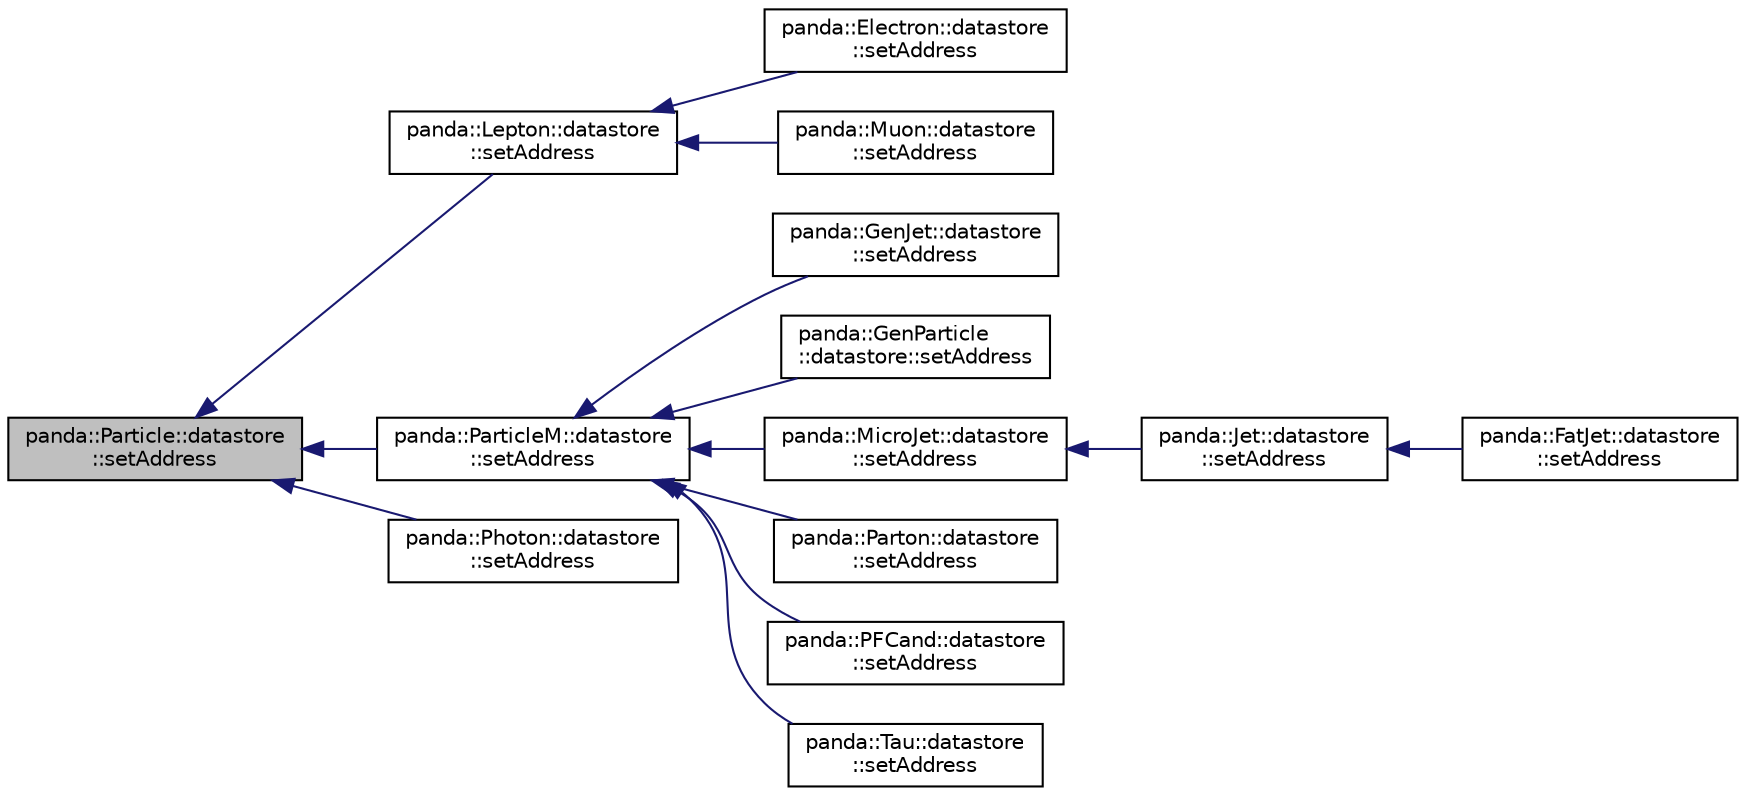 digraph "panda::Particle::datastore::setAddress"
{
 // INTERACTIVE_SVG=YES
  edge [fontname="Helvetica",fontsize="10",labelfontname="Helvetica",labelfontsize="10"];
  node [fontname="Helvetica",fontsize="10",shape=record];
  rankdir="LR";
  Node1 [label="panda::Particle::datastore\l::setAddress",height=0.2,width=0.4,color="black", fillcolor="grey75", style="filled" fontcolor="black"];
  Node1 -> Node2 [dir="back",color="midnightblue",fontsize="10",style="solid"];
  Node2 [label="panda::Lepton::datastore\l::setAddress",height=0.2,width=0.4,color="black", fillcolor="white", style="filled",URL="$structpanda_1_1Lepton_1_1datastore.html#a01bc67f154130787caab05786b3169c6"];
  Node2 -> Node3 [dir="back",color="midnightblue",fontsize="10",style="solid"];
  Node3 [label="panda::Electron::datastore\l::setAddress",height=0.2,width=0.4,color="black", fillcolor="white", style="filled",URL="$structpanda_1_1Electron_1_1datastore.html#a71a4b440953afe1b0252d462753b74f1"];
  Node2 -> Node4 [dir="back",color="midnightblue",fontsize="10",style="solid"];
  Node4 [label="panda::Muon::datastore\l::setAddress",height=0.2,width=0.4,color="black", fillcolor="white", style="filled",URL="$structpanda_1_1Muon_1_1datastore.html#a04e66e2ffe68566cbba217d5682c8288"];
  Node1 -> Node5 [dir="back",color="midnightblue",fontsize="10",style="solid"];
  Node5 [label="panda::ParticleM::datastore\l::setAddress",height=0.2,width=0.4,color="black", fillcolor="white", style="filled",URL="$structpanda_1_1ParticleM_1_1datastore.html#ab9f9e7afb145c12941baa10892ed1811"];
  Node5 -> Node6 [dir="back",color="midnightblue",fontsize="10",style="solid"];
  Node6 [label="panda::GenJet::datastore\l::setAddress",height=0.2,width=0.4,color="black", fillcolor="white", style="filled",URL="$structpanda_1_1GenJet_1_1datastore.html#a7afa28bd4468d7ecb3c4c086d46ee6cf"];
  Node5 -> Node7 [dir="back",color="midnightblue",fontsize="10",style="solid"];
  Node7 [label="panda::GenParticle\l::datastore::setAddress",height=0.2,width=0.4,color="black", fillcolor="white", style="filled",URL="$structpanda_1_1GenParticle_1_1datastore.html#ae55290c7499a0b5c80309462637d9e73"];
  Node5 -> Node8 [dir="back",color="midnightblue",fontsize="10",style="solid"];
  Node8 [label="panda::MicroJet::datastore\l::setAddress",height=0.2,width=0.4,color="black", fillcolor="white", style="filled",URL="$structpanda_1_1MicroJet_1_1datastore.html#a475b19becb4a39eb0248e8b9c785feb3"];
  Node8 -> Node9 [dir="back",color="midnightblue",fontsize="10",style="solid"];
  Node9 [label="panda::Jet::datastore\l::setAddress",height=0.2,width=0.4,color="black", fillcolor="white", style="filled",URL="$structpanda_1_1Jet_1_1datastore.html#aba38557e272994b9913ffbe323892d7d"];
  Node9 -> Node10 [dir="back",color="midnightblue",fontsize="10",style="solid"];
  Node10 [label="panda::FatJet::datastore\l::setAddress",height=0.2,width=0.4,color="black", fillcolor="white", style="filled",URL="$structpanda_1_1FatJet_1_1datastore.html#a0064ba6151edcef6eb9d4c5b6a9fdcf7"];
  Node5 -> Node11 [dir="back",color="midnightblue",fontsize="10",style="solid"];
  Node11 [label="panda::Parton::datastore\l::setAddress",height=0.2,width=0.4,color="black", fillcolor="white", style="filled",URL="$structpanda_1_1Parton_1_1datastore.html#a2348c36dbc9d5f769fac19fcb9582e5a"];
  Node5 -> Node12 [dir="back",color="midnightblue",fontsize="10",style="solid"];
  Node12 [label="panda::PFCand::datastore\l::setAddress",height=0.2,width=0.4,color="black", fillcolor="white", style="filled",URL="$structpanda_1_1PFCand_1_1datastore.html#a9f79eb8960ad6be9157ed49ec37f4258"];
  Node5 -> Node13 [dir="back",color="midnightblue",fontsize="10",style="solid"];
  Node13 [label="panda::Tau::datastore\l::setAddress",height=0.2,width=0.4,color="black", fillcolor="white", style="filled",URL="$structpanda_1_1Tau_1_1datastore.html#a4cbb512cb1da538b968aa7bfea700f2b"];
  Node1 -> Node14 [dir="back",color="midnightblue",fontsize="10",style="solid"];
  Node14 [label="panda::Photon::datastore\l::setAddress",height=0.2,width=0.4,color="black", fillcolor="white", style="filled",URL="$structpanda_1_1Photon_1_1datastore.html#a42cc43286a630dcffc73652309aa8990"];
}
